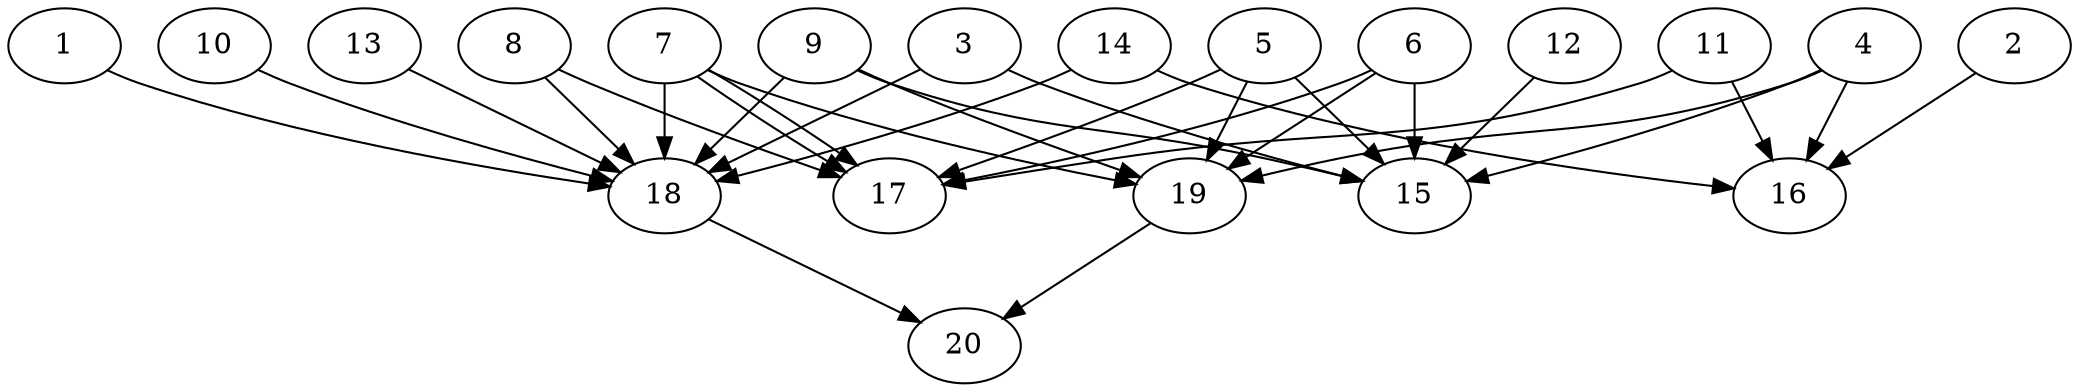 // DAG automatically generated by daggen at Wed Jul 24 21:20:53 2019
// ./daggen --dot -n 20 --ccr 0.3 --fat 0.8 --regular 0.5 --density 0.7 --mindata 5242880 --maxdata 52428800 
digraph G {
  1 [size="74823680", alpha="0.01", expect_size="22447104"] 
  1 -> 18 [size ="22447104"]
  2 [size="93658453", alpha="0.19", expect_size="28097536"] 
  2 -> 16 [size ="28097536"]
  3 [size="148855467", alpha="0.15", expect_size="44656640"] 
  3 -> 15 [size ="44656640"]
  3 -> 18 [size ="44656640"]
  4 [size="29528747", alpha="0.19", expect_size="8858624"] 
  4 -> 15 [size ="8858624"]
  4 -> 16 [size ="8858624"]
  4 -> 19 [size ="8858624"]
  5 [size="145513813", alpha="0.19", expect_size="43654144"] 
  5 -> 15 [size ="43654144"]
  5 -> 17 [size ="43654144"]
  5 -> 19 [size ="43654144"]
  6 [size="58180267", alpha="0.15", expect_size="17454080"] 
  6 -> 15 [size ="17454080"]
  6 -> 17 [size ="17454080"]
  6 -> 19 [size ="17454080"]
  7 [size="44144640", alpha="0.04", expect_size="13243392"] 
  7 -> 17 [size ="13243392"]
  7 -> 17 [size ="13243392"]
  7 -> 18 [size ="13243392"]
  7 -> 19 [size ="13243392"]
  8 [size="129594027", alpha="0.00", expect_size="38878208"] 
  8 -> 17 [size ="38878208"]
  8 -> 18 [size ="38878208"]
  9 [size="70205440", alpha="0.07", expect_size="21061632"] 
  9 -> 15 [size ="21061632"]
  9 -> 18 [size ="21061632"]
  9 -> 19 [size ="21061632"]
  10 [size="58893653", alpha="0.07", expect_size="17668096"] 
  10 -> 18 [size ="17668096"]
  11 [size="60129280", alpha="0.15", expect_size="18038784"] 
  11 -> 16 [size ="18038784"]
  11 -> 17 [size ="18038784"]
  12 [size="68515840", alpha="0.03", expect_size="20554752"] 
  12 -> 15 [size ="20554752"]
  13 [size="62190933", alpha="0.01", expect_size="18657280"] 
  13 -> 18 [size ="18657280"]
  14 [size="22111573", alpha="0.20", expect_size="6633472"] 
  14 -> 16 [size ="6633472"]
  14 -> 18 [size ="6633472"]
  15 [size="168205653", alpha="0.15", expect_size="50461696"] 
  16 [size="160952320", alpha="0.08", expect_size="48285696"] 
  17 [size="124562773", alpha="0.07", expect_size="37368832"] 
  18 [size="157948587", alpha="0.04", expect_size="47384576"] 
  18 -> 20 [size ="47384576"]
  19 [size="159197867", alpha="0.04", expect_size="47759360"] 
  19 -> 20 [size ="47759360"]
  20 [size="58166613", alpha="0.04", expect_size="17449984"] 
}
